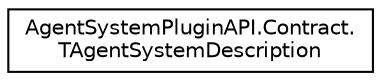 digraph "Graphical Class Hierarchy"
{
  edge [fontname="Helvetica",fontsize="10",labelfontname="Helvetica",labelfontsize="10"];
  node [fontname="Helvetica",fontsize="10",shape=record];
  rankdir="LR";
  Node1 [label="AgentSystemPluginAPI.Contract.\lTAgentSystemDescription",height=0.2,width=0.4,color="black", fillcolor="white", style="filled",URL="$class_agent_system_plugin_a_p_i_1_1_contract_1_1_t_agent_system_description.html"];
}
